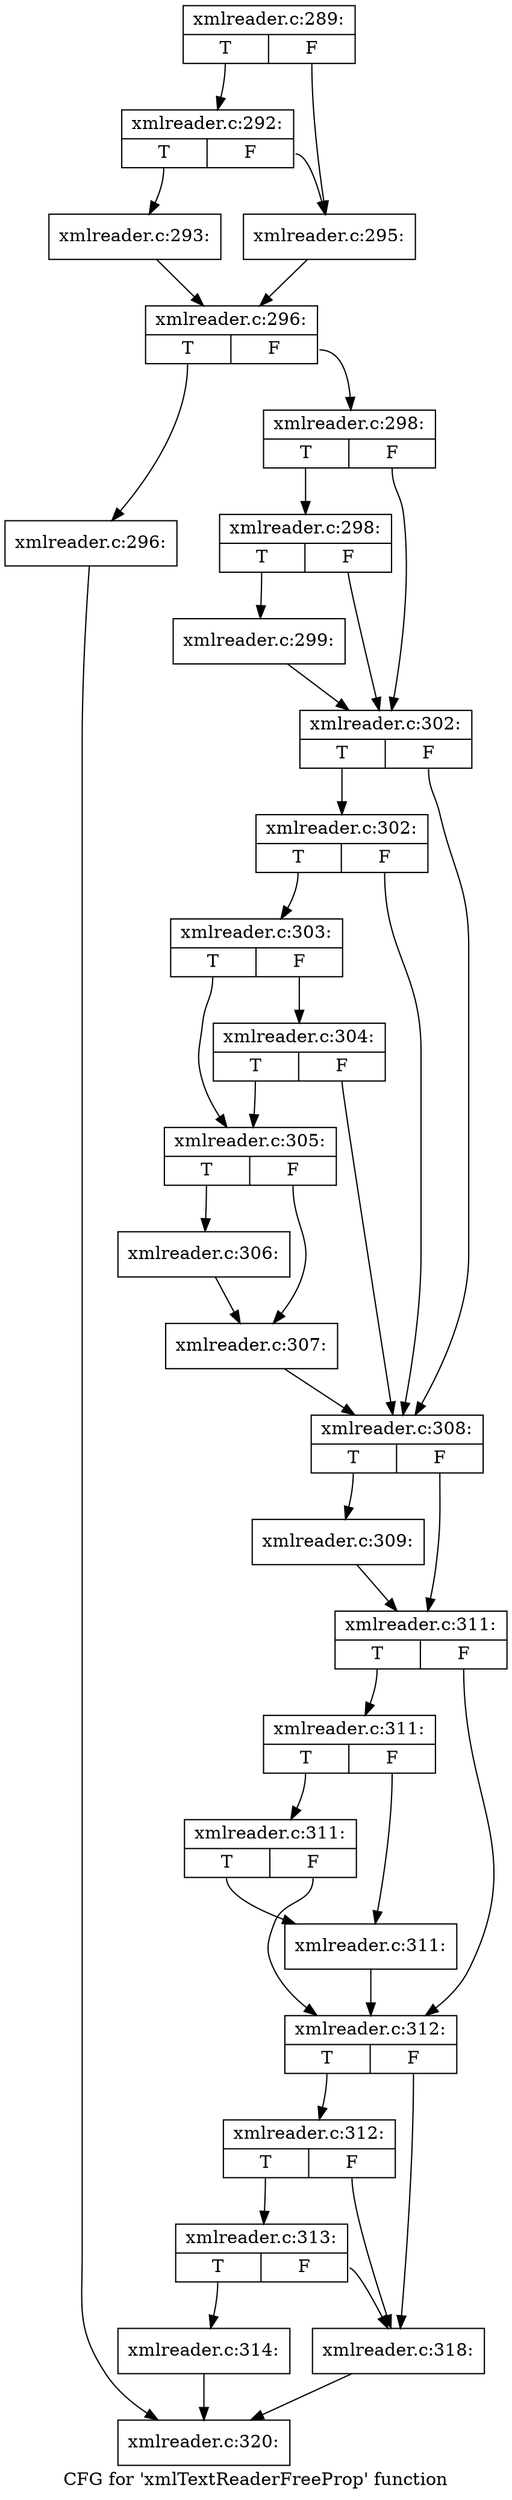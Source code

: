 digraph "CFG for 'xmlTextReaderFreeProp' function" {
	label="CFG for 'xmlTextReaderFreeProp' function";

	Node0x55e44954dfa0 [shape=record,label="{xmlreader.c:289:|{<s0>T|<s1>F}}"];
	Node0x55e44954dfa0:s0 -> Node0x55e44955d730;
	Node0x55e44954dfa0:s1 -> Node0x55e44955d6e0;
	Node0x55e44955d730 [shape=record,label="{xmlreader.c:292:|{<s0>T|<s1>F}}"];
	Node0x55e44955d730:s0 -> Node0x55e44955d640;
	Node0x55e44955d730:s1 -> Node0x55e44955d6e0;
	Node0x55e44955d640 [shape=record,label="{xmlreader.c:293:}"];
	Node0x55e44955d640 -> Node0x55e44955d690;
	Node0x55e44955d6e0 [shape=record,label="{xmlreader.c:295:}"];
	Node0x55e44955d6e0 -> Node0x55e44955d690;
	Node0x55e44955d690 [shape=record,label="{xmlreader.c:296:|{<s0>T|<s1>F}}"];
	Node0x55e44955d690:s0 -> Node0x55e44955e1a0;
	Node0x55e44955d690:s1 -> Node0x55e44955e1f0;
	Node0x55e44955e1a0 [shape=record,label="{xmlreader.c:296:}"];
	Node0x55e44955e1a0 -> Node0x55e449562ed0;
	Node0x55e44955e1f0 [shape=record,label="{xmlreader.c:298:|{<s0>T|<s1>F}}"];
	Node0x55e44955e1f0:s0 -> Node0x55e44955e640;
	Node0x55e44955e1f0:s1 -> Node0x55e44955e5f0;
	Node0x55e44955e640 [shape=record,label="{xmlreader.c:298:|{<s0>T|<s1>F}}"];
	Node0x55e44955e640:s0 -> Node0x55e44955e5a0;
	Node0x55e44955e640:s1 -> Node0x55e44955e5f0;
	Node0x55e44955e5a0 [shape=record,label="{xmlreader.c:299:}"];
	Node0x55e44955e5a0 -> Node0x55e44955e5f0;
	Node0x55e44955e5f0 [shape=record,label="{xmlreader.c:302:|{<s0>T|<s1>F}}"];
	Node0x55e44955e5f0:s0 -> Node0x55e44955ef20;
	Node0x55e44955e5f0:s1 -> Node0x55e44955ee50;
	Node0x55e44955ef20 [shape=record,label="{xmlreader.c:302:|{<s0>T|<s1>F}}"];
	Node0x55e44955ef20:s0 -> Node0x55e44955eea0;
	Node0x55e44955ef20:s1 -> Node0x55e44955ee50;
	Node0x55e44955eea0 [shape=record,label="{xmlreader.c:303:|{<s0>T|<s1>F}}"];
	Node0x55e44955eea0:s0 -> Node0x55e44955ee00;
	Node0x55e44955eea0:s1 -> Node0x55e44955f7d0;
	Node0x55e44955f7d0 [shape=record,label="{xmlreader.c:304:|{<s0>T|<s1>F}}"];
	Node0x55e44955f7d0:s0 -> Node0x55e44955ee00;
	Node0x55e44955f7d0:s1 -> Node0x55e44955ee50;
	Node0x55e44955ee00 [shape=record,label="{xmlreader.c:305:|{<s0>T|<s1>F}}"];
	Node0x55e44955ee00:s0 -> Node0x55e449560470;
	Node0x55e44955ee00:s1 -> Node0x55e4495604c0;
	Node0x55e449560470 [shape=record,label="{xmlreader.c:306:}"];
	Node0x55e449560470 -> Node0x55e4495604c0;
	Node0x55e4495604c0 [shape=record,label="{xmlreader.c:307:}"];
	Node0x55e4495604c0 -> Node0x55e44955ee50;
	Node0x55e44955ee50 [shape=record,label="{xmlreader.c:308:|{<s0>T|<s1>F}}"];
	Node0x55e44955ee50:s0 -> Node0x55e449561b10;
	Node0x55e44955ee50:s1 -> Node0x55e449561b60;
	Node0x55e449561b10 [shape=record,label="{xmlreader.c:309:}"];
	Node0x55e449561b10 -> Node0x55e449561b60;
	Node0x55e449561b60 [shape=record,label="{xmlreader.c:311:|{<s0>T|<s1>F}}"];
	Node0x55e449561b60:s0 -> Node0x55e449562310;
	Node0x55e449561b60:s1 -> Node0x55e4495622c0;
	Node0x55e449562310 [shape=record,label="{xmlreader.c:311:|{<s0>T|<s1>F}}"];
	Node0x55e449562310:s0 -> Node0x55e449562600;
	Node0x55e449562310:s1 -> Node0x55e449562270;
	Node0x55e449562600 [shape=record,label="{xmlreader.c:311:|{<s0>T|<s1>F}}"];
	Node0x55e449562600:s0 -> Node0x55e449562270;
	Node0x55e449562600:s1 -> Node0x55e4495622c0;
	Node0x55e449562270 [shape=record,label="{xmlreader.c:311:}"];
	Node0x55e449562270 -> Node0x55e4495622c0;
	Node0x55e4495622c0 [shape=record,label="{xmlreader.c:312:|{<s0>T|<s1>F}}"];
	Node0x55e4495622c0:s0 -> Node0x55e449562ff0;
	Node0x55e4495622c0:s1 -> Node0x55e449562f20;
	Node0x55e449562ff0 [shape=record,label="{xmlreader.c:312:|{<s0>T|<s1>F}}"];
	Node0x55e449562ff0:s0 -> Node0x55e449562f70;
	Node0x55e449562ff0:s1 -> Node0x55e449562f20;
	Node0x55e449562f70 [shape=record,label="{xmlreader.c:313:|{<s0>T|<s1>F}}"];
	Node0x55e449562f70:s0 -> Node0x55e449562e80;
	Node0x55e449562f70:s1 -> Node0x55e449562f20;
	Node0x55e449562e80 [shape=record,label="{xmlreader.c:314:}"];
	Node0x55e449562e80 -> Node0x55e449562ed0;
	Node0x55e449562f20 [shape=record,label="{xmlreader.c:318:}"];
	Node0x55e449562f20 -> Node0x55e449562ed0;
	Node0x55e449562ed0 [shape=record,label="{xmlreader.c:320:}"];
}
